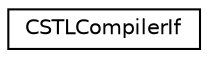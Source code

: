 digraph "Graphical Class Hierarchy"
{
  edge [fontname="Helvetica",fontsize="10",labelfontname="Helvetica",labelfontsize="10"];
  node [fontname="Helvetica",fontsize="10",shape=record];
  rankdir="LR";
  Node0 [label="CSTLCompilerIf",height=0.2,width=0.4,color="black", fillcolor="white", style="filled",URL="$class_c_s_t_l_compiler_if.html",tooltip="Extracts and valites all attibutes from a \"if\" tag. "];
}
